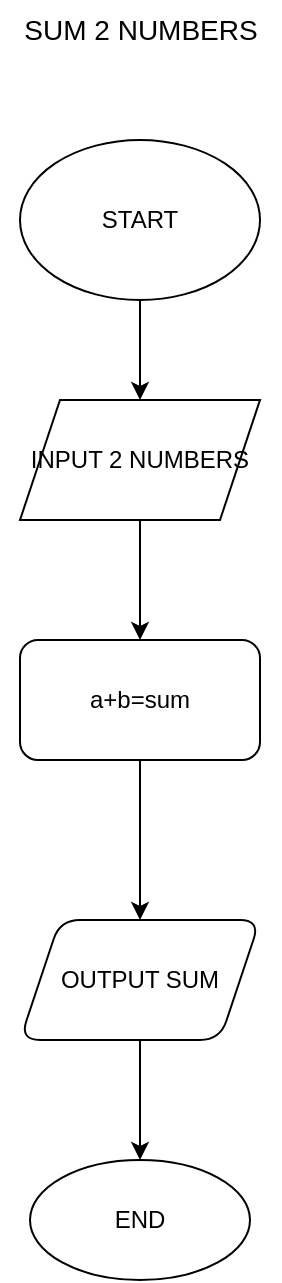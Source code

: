 <mxfile version="23.1.2" type="github">
  <diagram id="C5RBs43oDa-KdzZeNtuy" name="Page-1">
    <mxGraphModel dx="1246" dy="664" grid="1" gridSize="10" guides="1" tooltips="1" connect="1" arrows="1" fold="1" page="1" pageScale="1" pageWidth="827" pageHeight="1169" math="0" shadow="0">
      <root>
        <mxCell id="WIyWlLk6GJQsqaUBKTNV-0" />
        <mxCell id="WIyWlLk6GJQsqaUBKTNV-1" parent="WIyWlLk6GJQsqaUBKTNV-0" />
        <mxCell id="D_IM4KCV1V_X0IJGC34X-3" value="" style="edgeStyle=orthogonalEdgeStyle;rounded=0;orthogonalLoop=1;jettySize=auto;html=1;" edge="1" parent="WIyWlLk6GJQsqaUBKTNV-1" source="D_IM4KCV1V_X0IJGC34X-0" target="D_IM4KCV1V_X0IJGC34X-2">
          <mxGeometry relative="1" as="geometry" />
        </mxCell>
        <mxCell id="D_IM4KCV1V_X0IJGC34X-0" value="START" style="ellipse;whiteSpace=wrap;html=1;" vertex="1" parent="WIyWlLk6GJQsqaUBKTNV-1">
          <mxGeometry x="294" y="120" width="120" height="80" as="geometry" />
        </mxCell>
        <mxCell id="D_IM4KCV1V_X0IJGC34X-1" value="&lt;font style=&quot;font-size: 14px;&quot;&gt;SUM 2 NUMBERS&lt;/font&gt;" style="text;html=1;align=center;verticalAlign=middle;resizable=0;points=[];autosize=1;strokeColor=none;fillColor=none;" vertex="1" parent="WIyWlLk6GJQsqaUBKTNV-1">
          <mxGeometry x="284" y="50" width="140" height="30" as="geometry" />
        </mxCell>
        <mxCell id="D_IM4KCV1V_X0IJGC34X-5" value="" style="edgeStyle=orthogonalEdgeStyle;rounded=0;orthogonalLoop=1;jettySize=auto;html=1;" edge="1" parent="WIyWlLk6GJQsqaUBKTNV-1" source="D_IM4KCV1V_X0IJGC34X-2" target="D_IM4KCV1V_X0IJGC34X-4">
          <mxGeometry relative="1" as="geometry" />
        </mxCell>
        <mxCell id="D_IM4KCV1V_X0IJGC34X-2" value="INPUT 2 NUMBERS" style="shape=parallelogram;perimeter=parallelogramPerimeter;whiteSpace=wrap;html=1;fixedSize=1;" vertex="1" parent="WIyWlLk6GJQsqaUBKTNV-1">
          <mxGeometry x="294" y="250" width="120" height="60" as="geometry" />
        </mxCell>
        <mxCell id="D_IM4KCV1V_X0IJGC34X-7" value="" style="edgeStyle=orthogonalEdgeStyle;rounded=0;orthogonalLoop=1;jettySize=auto;html=1;" edge="1" parent="WIyWlLk6GJQsqaUBKTNV-1" source="D_IM4KCV1V_X0IJGC34X-4" target="D_IM4KCV1V_X0IJGC34X-6">
          <mxGeometry relative="1" as="geometry" />
        </mxCell>
        <mxCell id="D_IM4KCV1V_X0IJGC34X-4" value="a+b=sum" style="rounded=1;whiteSpace=wrap;html=1;" vertex="1" parent="WIyWlLk6GJQsqaUBKTNV-1">
          <mxGeometry x="294" y="370" width="120" height="60" as="geometry" />
        </mxCell>
        <mxCell id="D_IM4KCV1V_X0IJGC34X-9" value="" style="edgeStyle=orthogonalEdgeStyle;rounded=0;orthogonalLoop=1;jettySize=auto;html=1;" edge="1" parent="WIyWlLk6GJQsqaUBKTNV-1" source="D_IM4KCV1V_X0IJGC34X-6" target="D_IM4KCV1V_X0IJGC34X-8">
          <mxGeometry relative="1" as="geometry" />
        </mxCell>
        <mxCell id="D_IM4KCV1V_X0IJGC34X-6" value="OUTPUT SUM" style="shape=parallelogram;perimeter=parallelogramPerimeter;whiteSpace=wrap;html=1;fixedSize=1;rounded=1;" vertex="1" parent="WIyWlLk6GJQsqaUBKTNV-1">
          <mxGeometry x="294" y="510" width="120" height="60" as="geometry" />
        </mxCell>
        <mxCell id="D_IM4KCV1V_X0IJGC34X-8" value="END" style="ellipse;whiteSpace=wrap;html=1;rounded=1;" vertex="1" parent="WIyWlLk6GJQsqaUBKTNV-1">
          <mxGeometry x="299" y="630" width="110" height="60" as="geometry" />
        </mxCell>
      </root>
    </mxGraphModel>
  </diagram>
</mxfile>
